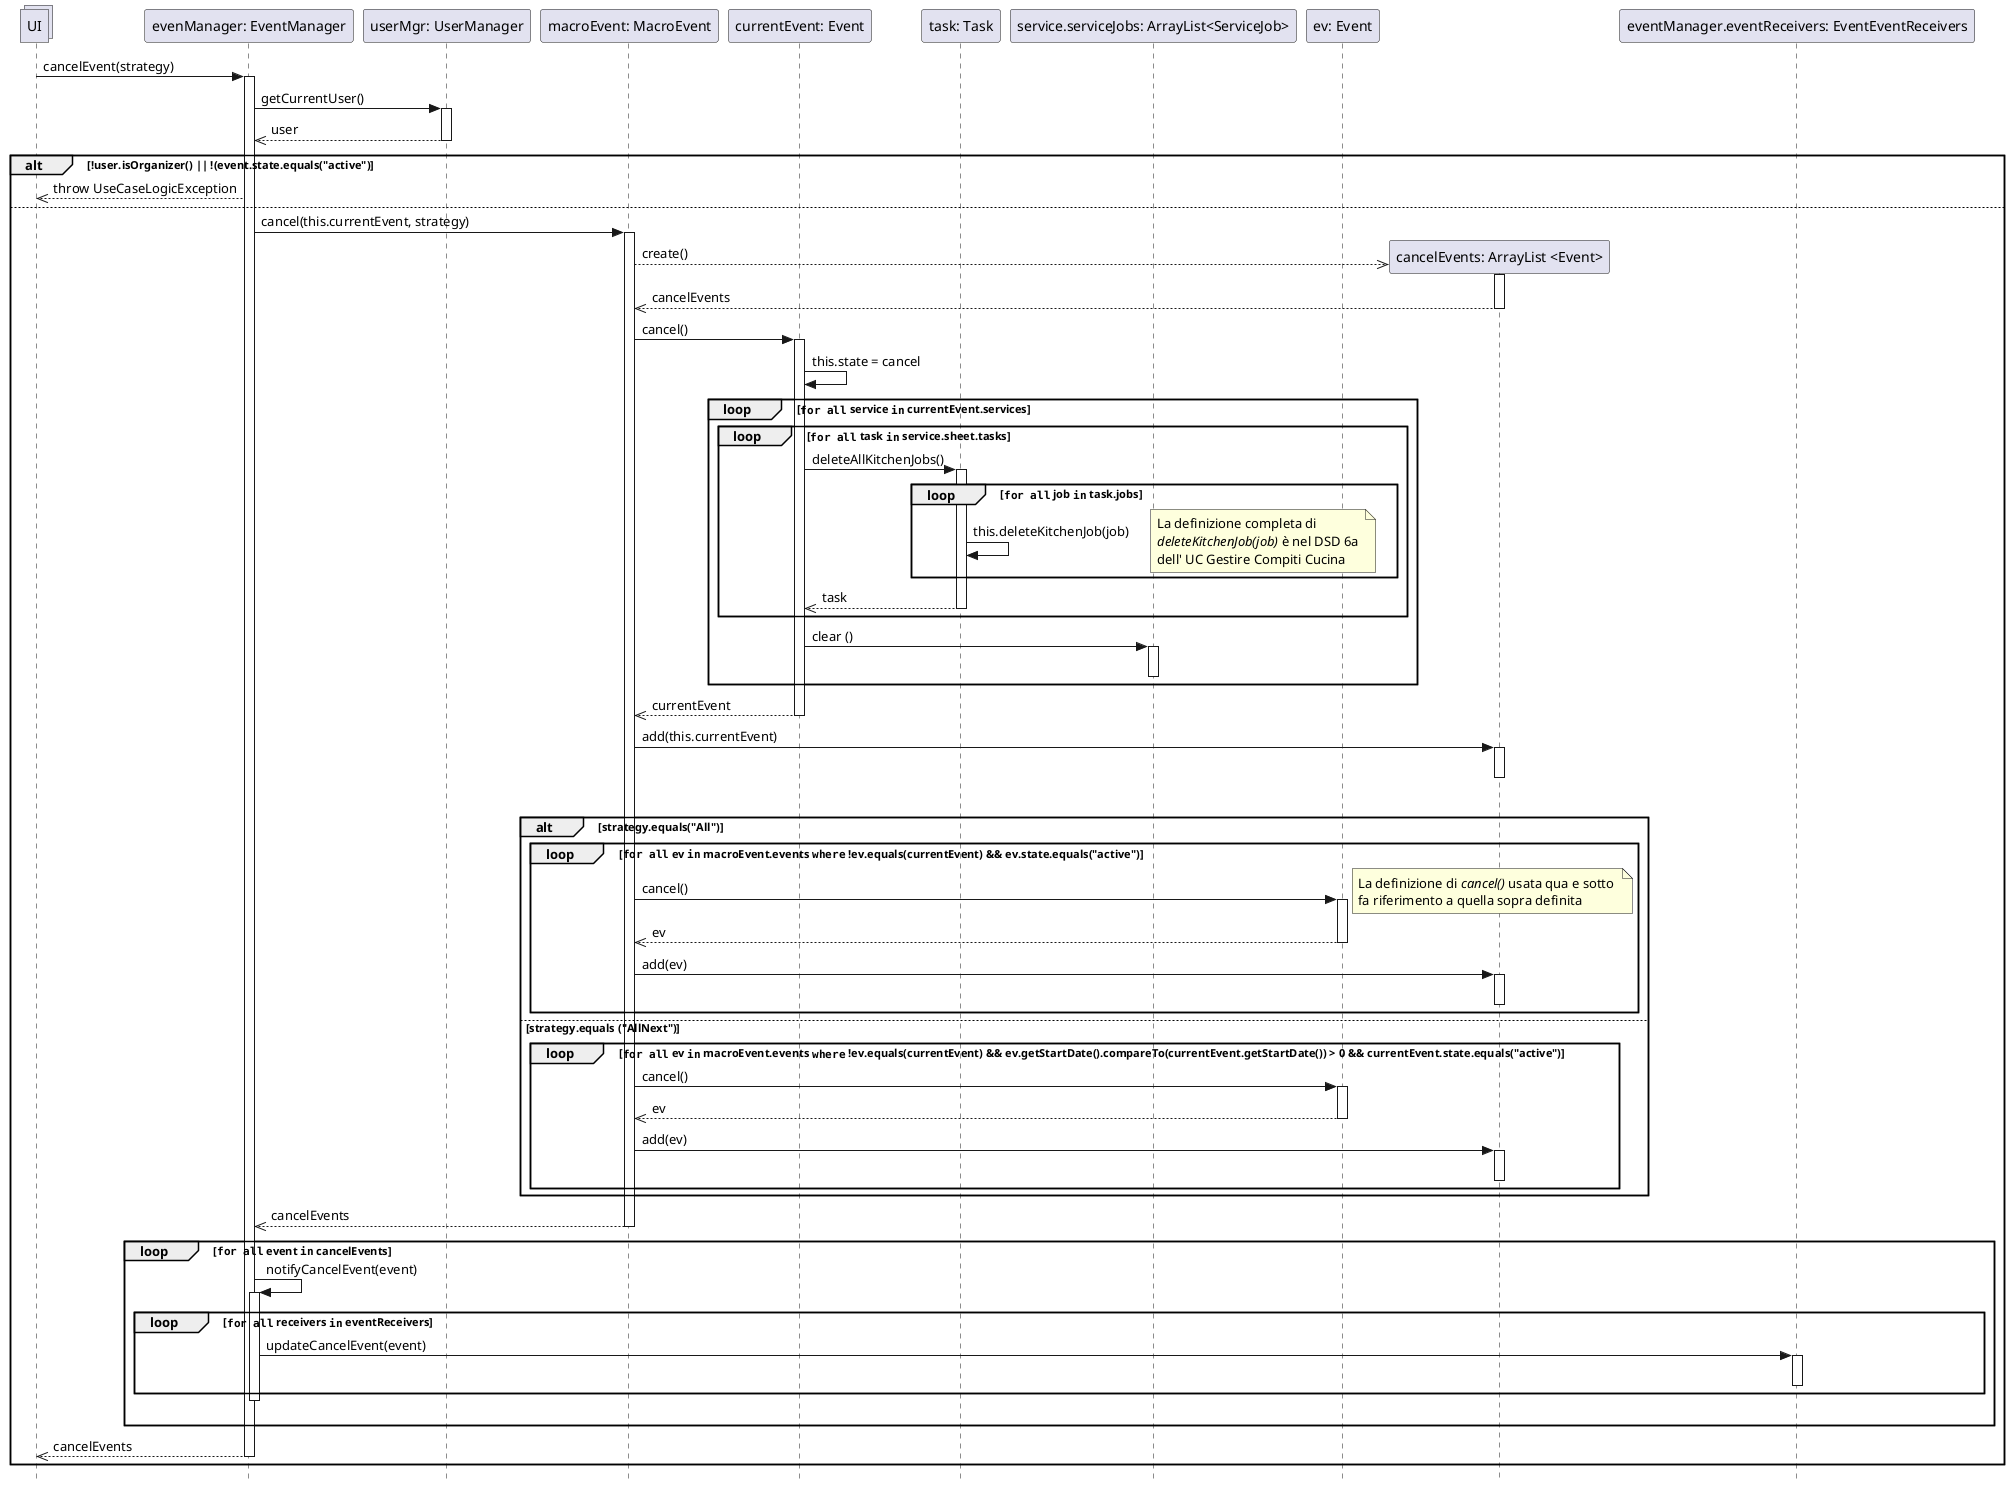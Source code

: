 @startuml
skinparam Style strictuml

collections UI
participant "evenManager: EventManager" as em
participant "userMgr: UserManager" as um
participant "macroEvent: MacroEvent" as maev
participant "currentEvent: Event" as event
participant "task: Task" as task
participant "service.serviceJobs: ArrayList<ServiceJob>" as sj
participant "ev: Event" as ev
participant "cancelEvents: ArrayList <Event>" as evcanc
participant "eventManager.eventReceivers: EventEventReceivers" as eer

UI -> em: cancelEvent(strategy)
activate em
    em -> um: getCurrentUser()
    activate um
        em <<-- um: user
    deactivate um

    alt !user.isOrganizer() || !(event.state.equals("active")
        UI <<-- em: throw UseCaseLogicException
    else

        em -> maev: cancel(this.currentEvent, strategy)
        activate maev
            maev -->> evcanc**: create()
            activate evcanc
            maev <<-- evcanc: cancelEvents
            deactivate evcanc

            maev -> event: cancel()
            activate event
            event -> event: this.state = cancel

            loop ""for all"" service ""in"" currentEvent.services
                loop ""for all"" task ""in"" service.sheet.tasks
                    event -> task: deleteAllKitchenJobs()
                    activate task
                    loop ""for all"" job ""in"" task.jobs
                        task -> task: this.deleteKitchenJob(job)
                        note right: La definizione completa di\n//deleteKitchenJob(job)// è nel DSD 6a \ndell' UC Gestire Compiti Cucina
                    end
                    event <<-- task: task
                    deactivate task

                end

                event -> sj: clear ()
                activate sj
                deactivate sj
            end
            maev <<-- event: currentEvent
            deactivate event
            maev -> evcanc: add(this.currentEvent)
            activate evcanc
            deactivate evcanc
            |||
            alt strategy.equals("All")
                loop ""for all"" ev ""in"" macroEvent.events ""where"" !ev.equals(currentEvent) && ev.state.equals("active")
                    maev -> ev: cancel()
                    note right: La definizione di //cancel()// usata qua e sotto \nfa riferimento a quella sopra definita
                    activate ev
                    maev <<-- ev: ev
                    deactivate ev
                    maev -> evcanc: add(ev)
                    activate evcanc
                    deactivate evcanc
                end
            else strategy.equals ("AllNext")
                loop ""for all"" ev ""in"" macroEvent.events ""where"" !ev.equals(currentEvent) && ev.getStartDate().compareTo(currentEvent.getStartDate()) > 0 && currentEvent.state.equals("active")
                    maev -> ev: cancel()
                    activate ev
                    maev <<-- ev: ev
                    deactivate ev
                    maev -> evcanc: add(ev)
                    activate evcanc
                    deactivate evcanc
                end
            end
        em <<-- maev: cancelEvents
        deactivate maev
        loop ""for all"" event ""in"" cancelEvents
            em -> em: notifyCancelEvent(event)
            activate em
            loop ""for all"" receivers ""in"" eventReceivers
                em -> eer: updateCancelEvent(event)
                activate eer
                deactivate eer
            end
            deactivate em
        |||
        end
    UI <<-- em: cancelEvents
deactivate em
end

@enduml